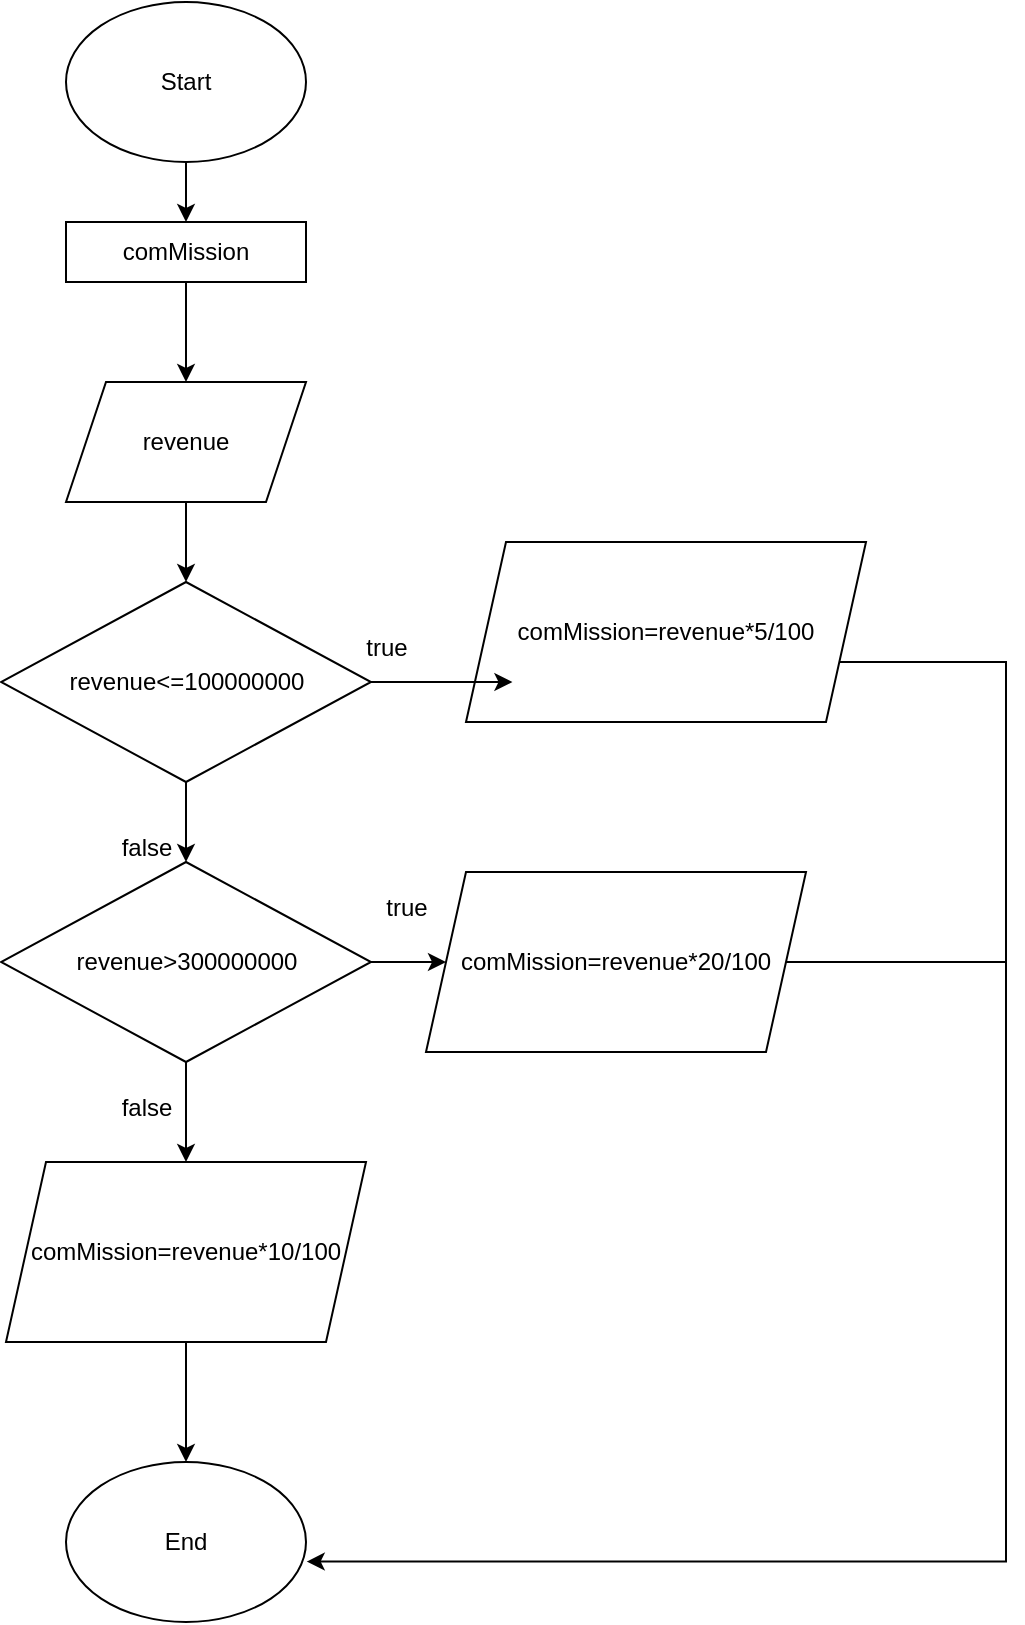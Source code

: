 <mxfile version="22.0.3" type="device">
  <diagram id="C5RBs43oDa-KdzZeNtuy" name="Page-1">
    <mxGraphModel dx="1036" dy="606" grid="1" gridSize="10" guides="1" tooltips="1" connect="1" arrows="1" fold="1" page="1" pageScale="1" pageWidth="827" pageHeight="1169" math="0" shadow="0">
      <root>
        <mxCell id="WIyWlLk6GJQsqaUBKTNV-0" />
        <mxCell id="WIyWlLk6GJQsqaUBKTNV-1" parent="WIyWlLk6GJQsqaUBKTNV-0" />
        <mxCell id="spihwINO1SYXge9GrSpp-8" style="edgeStyle=orthogonalEdgeStyle;rounded=0;orthogonalLoop=1;jettySize=auto;html=1;" parent="WIyWlLk6GJQsqaUBKTNV-1" source="spihwINO1SYXge9GrSpp-0" target="spihwINO1SYXge9GrSpp-7" edge="1">
          <mxGeometry relative="1" as="geometry" />
        </mxCell>
        <mxCell id="spihwINO1SYXge9GrSpp-0" value="Start" style="ellipse;whiteSpace=wrap;html=1;" parent="WIyWlLk6GJQsqaUBKTNV-1" vertex="1">
          <mxGeometry x="250" y="20" width="120" height="80" as="geometry" />
        </mxCell>
        <mxCell id="spihwINO1SYXge9GrSpp-10" style="edgeStyle=orthogonalEdgeStyle;rounded=0;orthogonalLoop=1;jettySize=auto;html=1;" parent="WIyWlLk6GJQsqaUBKTNV-1" source="spihwINO1SYXge9GrSpp-1" target="spihwINO1SYXge9GrSpp-3" edge="1">
          <mxGeometry relative="1" as="geometry" />
        </mxCell>
        <mxCell id="spihwINO1SYXge9GrSpp-1" value="revenue" style="shape=parallelogram;perimeter=parallelogramPerimeter;whiteSpace=wrap;html=1;fixedSize=1;" parent="WIyWlLk6GJQsqaUBKTNV-1" vertex="1">
          <mxGeometry x="250" y="210" width="120" height="60" as="geometry" />
        </mxCell>
        <mxCell id="spihwINO1SYXge9GrSpp-11" style="edgeStyle=orthogonalEdgeStyle;rounded=0;orthogonalLoop=1;jettySize=auto;html=1;" parent="WIyWlLk6GJQsqaUBKTNV-1" source="spihwINO1SYXge9GrSpp-3" target="spihwINO1SYXge9GrSpp-5" edge="1">
          <mxGeometry relative="1" as="geometry" />
        </mxCell>
        <mxCell id="spihwINO1SYXge9GrSpp-3" value="revenue&amp;lt;=100000000" style="rhombus;whiteSpace=wrap;html=1;" parent="WIyWlLk6GJQsqaUBKTNV-1" vertex="1">
          <mxGeometry x="217.5" y="310" width="185" height="100" as="geometry" />
        </mxCell>
        <mxCell id="spihwINO1SYXge9GrSpp-15" style="edgeStyle=orthogonalEdgeStyle;rounded=0;orthogonalLoop=1;jettySize=auto;html=1;" parent="WIyWlLk6GJQsqaUBKTNV-1" source="spihwINO1SYXge9GrSpp-5" target="spihwINO1SYXge9GrSpp-14" edge="1">
          <mxGeometry relative="1" as="geometry" />
        </mxCell>
        <mxCell id="spihwINO1SYXge9GrSpp-17" style="edgeStyle=orthogonalEdgeStyle;rounded=0;orthogonalLoop=1;jettySize=auto;html=1;" parent="WIyWlLk6GJQsqaUBKTNV-1" source="spihwINO1SYXge9GrSpp-5" target="spihwINO1SYXge9GrSpp-13" edge="1">
          <mxGeometry relative="1" as="geometry" />
        </mxCell>
        <mxCell id="spihwINO1SYXge9GrSpp-5" value="revenue&amp;gt;300000000" style="rhombus;whiteSpace=wrap;html=1;" parent="WIyWlLk6GJQsqaUBKTNV-1" vertex="1">
          <mxGeometry x="217.5" y="450" width="185" height="100" as="geometry" />
        </mxCell>
        <mxCell id="spihwINO1SYXge9GrSpp-9" style="edgeStyle=orthogonalEdgeStyle;rounded=0;orthogonalLoop=1;jettySize=auto;html=1;" parent="WIyWlLk6GJQsqaUBKTNV-1" source="spihwINO1SYXge9GrSpp-7" target="spihwINO1SYXge9GrSpp-1" edge="1">
          <mxGeometry relative="1" as="geometry" />
        </mxCell>
        <mxCell id="spihwINO1SYXge9GrSpp-7" value="comMission" style="rounded=0;whiteSpace=wrap;html=1;" parent="WIyWlLk6GJQsqaUBKTNV-1" vertex="1">
          <mxGeometry x="250" y="130" width="120" height="30" as="geometry" />
        </mxCell>
        <mxCell id="OrvK8AOvffyv8vhpo6U5-1" style="edgeStyle=orthogonalEdgeStyle;rounded=0;orthogonalLoop=1;jettySize=auto;html=1;exitX=1;exitY=0.5;exitDx=0;exitDy=0;entryX=1.003;entryY=0.622;entryDx=0;entryDy=0;entryPerimeter=0;" edge="1" parent="WIyWlLk6GJQsqaUBKTNV-1" source="spihwINO1SYXge9GrSpp-12" target="spihwINO1SYXge9GrSpp-18">
          <mxGeometry relative="1" as="geometry">
            <mxPoint x="720" y="345" as="targetPoint" />
            <Array as="points">
              <mxPoint x="620" y="350" />
              <mxPoint x="720" y="350" />
              <mxPoint x="720" y="800" />
            </Array>
          </mxGeometry>
        </mxCell>
        <mxCell id="spihwINO1SYXge9GrSpp-12" value="comMission=revenue*5/100" style="shape=parallelogram;perimeter=parallelogramPerimeter;whiteSpace=wrap;html=1;fixedSize=1;" parent="WIyWlLk6GJQsqaUBKTNV-1" vertex="1">
          <mxGeometry x="450" y="290" width="200" height="90" as="geometry" />
        </mxCell>
        <mxCell id="spihwINO1SYXge9GrSpp-13" value="comMission=revenue*20/100" style="shape=parallelogram;perimeter=parallelogramPerimeter;whiteSpace=wrap;html=1;fixedSize=1;" parent="WIyWlLk6GJQsqaUBKTNV-1" vertex="1">
          <mxGeometry x="430" y="455" width="190" height="90" as="geometry" />
        </mxCell>
        <mxCell id="spihwINO1SYXge9GrSpp-19" style="edgeStyle=orthogonalEdgeStyle;rounded=0;orthogonalLoop=1;jettySize=auto;html=1;" parent="WIyWlLk6GJQsqaUBKTNV-1" source="spihwINO1SYXge9GrSpp-14" target="spihwINO1SYXge9GrSpp-18" edge="1">
          <mxGeometry relative="1" as="geometry" />
        </mxCell>
        <mxCell id="spihwINO1SYXge9GrSpp-14" value="comMission=revenue*10/100" style="shape=parallelogram;perimeter=parallelogramPerimeter;whiteSpace=wrap;html=1;fixedSize=1;" parent="WIyWlLk6GJQsqaUBKTNV-1" vertex="1">
          <mxGeometry x="220" y="600" width="180" height="90" as="geometry" />
        </mxCell>
        <mxCell id="spihwINO1SYXge9GrSpp-18" value="End" style="ellipse;whiteSpace=wrap;html=1;" parent="WIyWlLk6GJQsqaUBKTNV-1" vertex="1">
          <mxGeometry x="250" y="750" width="120" height="80" as="geometry" />
        </mxCell>
        <mxCell id="OrvK8AOvffyv8vhpo6U5-3" value="" style="endArrow=none;html=1;rounded=0;" edge="1" parent="WIyWlLk6GJQsqaUBKTNV-1">
          <mxGeometry width="50" height="50" relative="1" as="geometry">
            <mxPoint x="720" y="500" as="sourcePoint" />
            <mxPoint x="610" y="500" as="targetPoint" />
          </mxGeometry>
        </mxCell>
        <mxCell id="OrvK8AOvffyv8vhpo6U5-5" value="" style="endArrow=classic;html=1;rounded=0;" edge="1" parent="WIyWlLk6GJQsqaUBKTNV-1" source="spihwINO1SYXge9GrSpp-3">
          <mxGeometry width="50" height="50" relative="1" as="geometry">
            <mxPoint x="402.5" y="410" as="sourcePoint" />
            <mxPoint x="473.211" y="360" as="targetPoint" />
          </mxGeometry>
        </mxCell>
        <mxCell id="OrvK8AOvffyv8vhpo6U5-6" value="true" style="text;html=1;align=center;verticalAlign=middle;resizable=0;points=[];autosize=1;strokeColor=none;fillColor=none;" vertex="1" parent="WIyWlLk6GJQsqaUBKTNV-1">
          <mxGeometry x="390" y="328" width="40" height="30" as="geometry" />
        </mxCell>
        <mxCell id="OrvK8AOvffyv8vhpo6U5-7" value="true" style="text;html=1;align=center;verticalAlign=middle;resizable=0;points=[];autosize=1;strokeColor=none;fillColor=none;" vertex="1" parent="WIyWlLk6GJQsqaUBKTNV-1">
          <mxGeometry x="400" y="458" width="40" height="30" as="geometry" />
        </mxCell>
        <mxCell id="OrvK8AOvffyv8vhpo6U5-8" value="false" style="text;html=1;align=center;verticalAlign=middle;resizable=0;points=[];autosize=1;strokeColor=none;fillColor=none;" vertex="1" parent="WIyWlLk6GJQsqaUBKTNV-1">
          <mxGeometry x="265" y="428" width="50" height="30" as="geometry" />
        </mxCell>
        <mxCell id="OrvK8AOvffyv8vhpo6U5-9" value="false" style="text;html=1;align=center;verticalAlign=middle;resizable=0;points=[];autosize=1;strokeColor=none;fillColor=none;" vertex="1" parent="WIyWlLk6GJQsqaUBKTNV-1">
          <mxGeometry x="265" y="558" width="50" height="30" as="geometry" />
        </mxCell>
      </root>
    </mxGraphModel>
  </diagram>
</mxfile>
